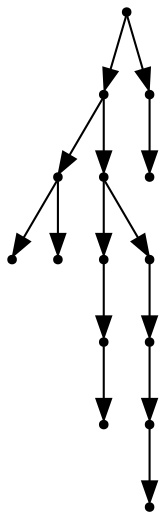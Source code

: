 digraph {
  14 [shape=point];
  11 [shape=point];
  2 [shape=point];
  0 [shape=point];
  1 [shape=point];
  10 [shape=point];
  5 [shape=point];
  4 [shape=point];
  3 [shape=point];
  9 [shape=point];
  8 [shape=point];
  7 [shape=point];
  6 [shape=point];
  13 [shape=point];
  12 [shape=point];
14 -> 11;
11 -> 2;
2 -> 0;
2 -> 1;
11 -> 10;
10 -> 5;
5 -> 4;
4 -> 3;
10 -> 9;
9 -> 8;
8 -> 7;
7 -> 6;
14 -> 13;
13 -> 12;
}

